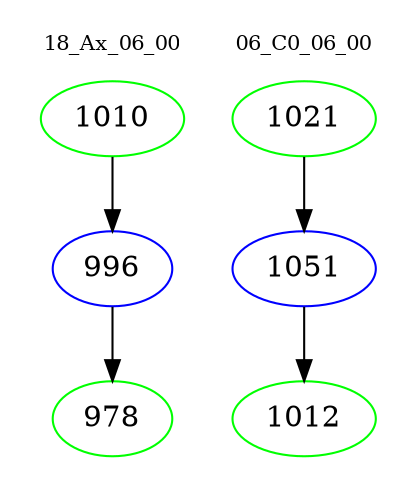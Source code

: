 digraph{
subgraph cluster_0 {
color = white
label = "18_Ax_06_00";
fontsize=10;
T0_1010 [label="1010", color="green"]
T0_1010 -> T0_996 [color="black"]
T0_996 [label="996", color="blue"]
T0_996 -> T0_978 [color="black"]
T0_978 [label="978", color="green"]
}
subgraph cluster_1 {
color = white
label = "06_C0_06_00";
fontsize=10;
T1_1021 [label="1021", color="green"]
T1_1021 -> T1_1051 [color="black"]
T1_1051 [label="1051", color="blue"]
T1_1051 -> T1_1012 [color="black"]
T1_1012 [label="1012", color="green"]
}
}
